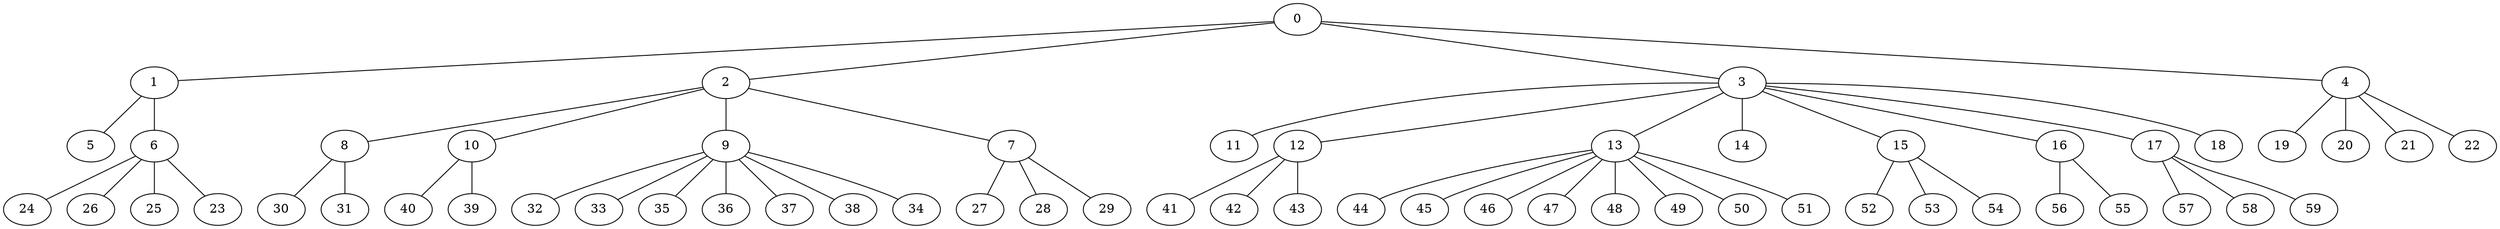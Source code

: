 
graph graphname {
    0 -- 1
0 -- 2
0 -- 3
0 -- 4
1 -- 5
1 -- 6
2 -- 8
2 -- 10
2 -- 9
2 -- 7
3 -- 11
3 -- 12
3 -- 13
3 -- 14
3 -- 15
3 -- 16
3 -- 17
3 -- 18
4 -- 19
4 -- 20
4 -- 21
4 -- 22
6 -- 24
6 -- 26
6 -- 25
6 -- 23
7 -- 27
7 -- 28
7 -- 29
8 -- 30
8 -- 31
9 -- 32
9 -- 33
9 -- 35
9 -- 36
9 -- 37
9 -- 38
9 -- 34
10 -- 40
10 -- 39
12 -- 41
12 -- 42
12 -- 43
13 -- 44
13 -- 45
13 -- 46
13 -- 47
13 -- 48
13 -- 49
13 -- 50
13 -- 51
15 -- 52
15 -- 53
15 -- 54
16 -- 56
16 -- 55
17 -- 57
17 -- 58
17 -- 59

}
